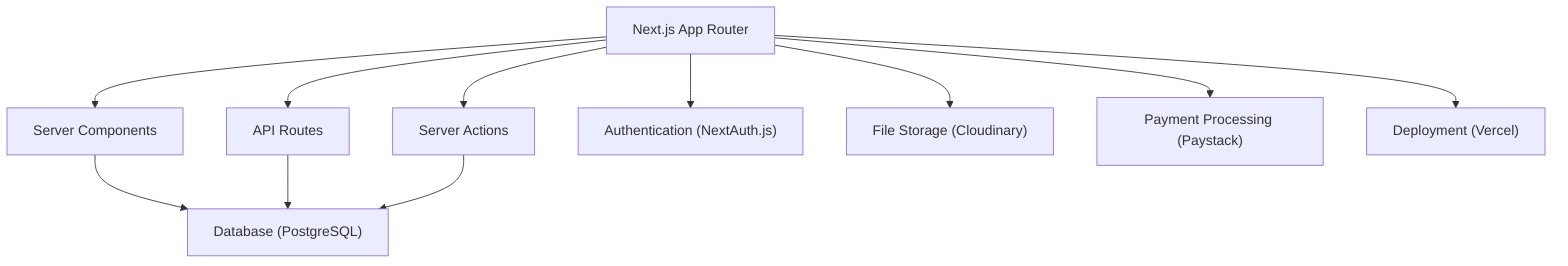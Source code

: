 graph TD;
    A["Next.js App Router"] --> B["Server Components"]
    A --> C["API Routes"]
    A --> D["Server Actions"]
    B --> E["Database (PostgreSQL)"]
    C --> E
    D --> E
    A --> F["Authentication (NextAuth.js)"]
    A --> G["File Storage (Cloudinary)"]
    A --> H["Payment Processing (Paystack)"]
    A --> I["Deployment (Vercel)"]